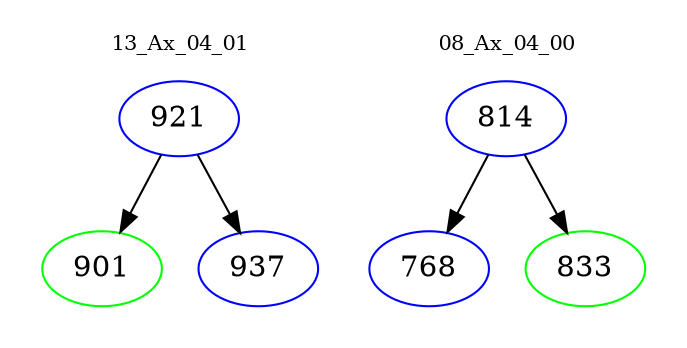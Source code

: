 digraph{
subgraph cluster_0 {
color = white
label = "13_Ax_04_01";
fontsize=10;
T0_921 [label="921", color="blue"]
T0_921 -> T0_901 [color="black"]
T0_901 [label="901", color="green"]
T0_921 -> T0_937 [color="black"]
T0_937 [label="937", color="blue"]
}
subgraph cluster_1 {
color = white
label = "08_Ax_04_00";
fontsize=10;
T1_814 [label="814", color="blue"]
T1_814 -> T1_768 [color="black"]
T1_768 [label="768", color="blue"]
T1_814 -> T1_833 [color="black"]
T1_833 [label="833", color="green"]
}
}
